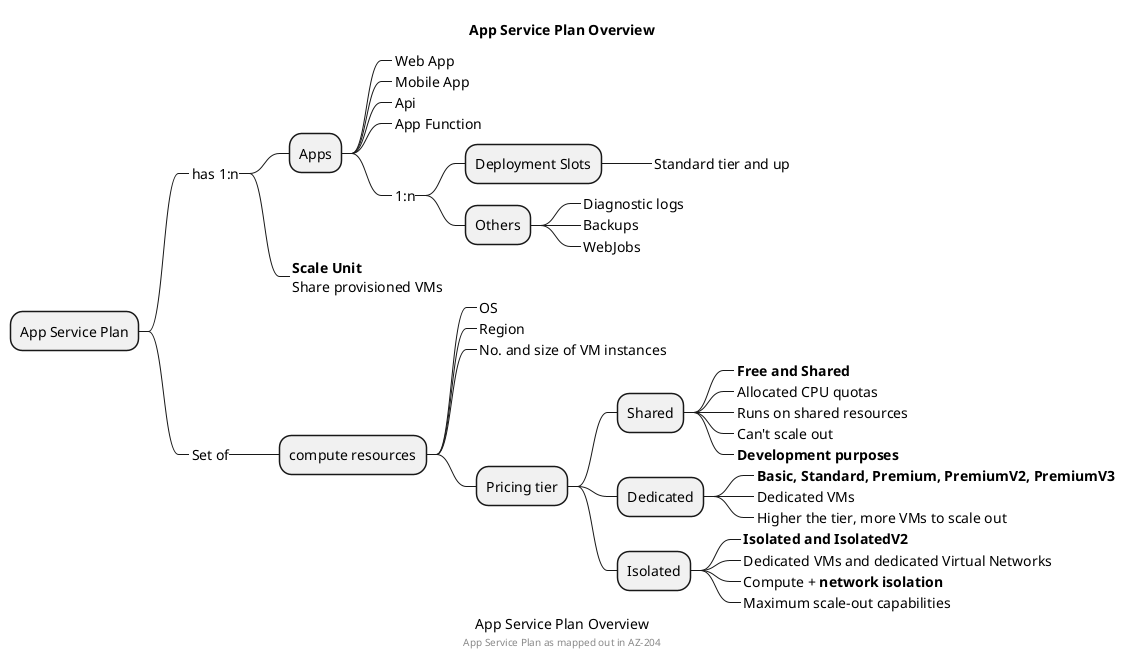 @startmindmap "App Service Plan"

caption App Service Plan Overview
title App Service Plan Overview

center footer App Service Plan as mapped out in AZ-204

+ App Service Plan
++_ has 1:n
+++ Apps
++++_ Web App
++++_ Mobile App
++++_ Api
++++_ App Function
++++_ 1:n
+++++ Deployment Slots
++++++_ Standard tier and up
+++++ Others
++++++_ Diagnostic logs
++++++_ Backups
++++++_ WebJobs
+++_ **Scale Unit**\nShare provisioned VMs
++_ Set of
+++ compute resources
++++_ OS
++++_ Region
++++_ No. and size of VM instances
++++ Pricing tier
+++++ Shared
++++++_ **Free and Shared**
++++++_ Allocated CPU quotas
++++++_ Runs on shared resources
++++++_ Can't scale out
++++++_ **Development purposes**
+++++ Dedicated
++++++_ **Basic, Standard, Premium, PremiumV2, PremiumV3**
++++++_ Dedicated VMs
++++++_ Higher the tier, more VMs to scale out
+++++ Isolated
++++++_ **Isolated and IsolatedV2**
++++++_ Dedicated VMs and dedicated Virtual Networks
++++++_ Compute + **network isolation**
++++++_ Maximum scale-out capabilities

@endmindmap